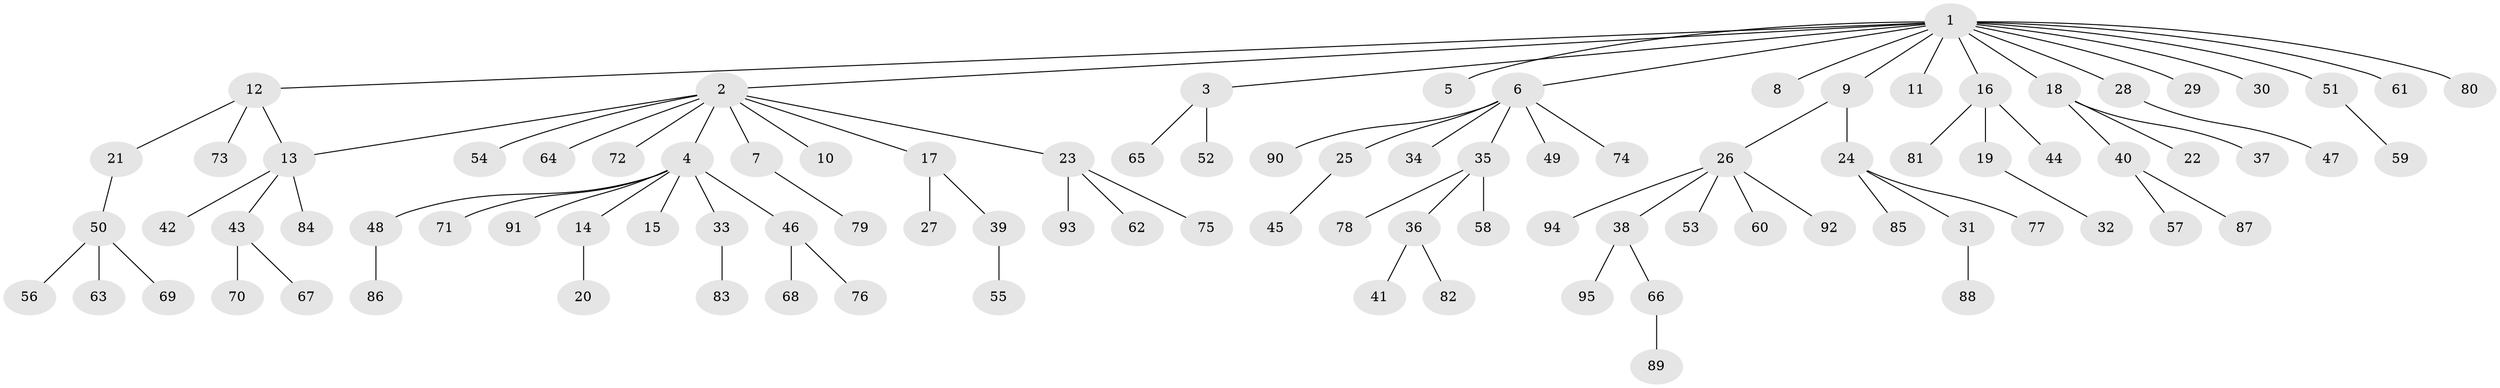 // coarse degree distribution, {15: 0.015151515151515152, 9: 0.015151515151515152, 2: 0.13636363636363635, 7: 0.015151515151515152, 1: 0.6666666666666666, 6: 0.015151515151515152, 5: 0.030303030303030304, 3: 0.07575757575757576, 4: 0.030303030303030304}
// Generated by graph-tools (version 1.1) at 2025/23/03/03/25 07:23:51]
// undirected, 95 vertices, 95 edges
graph export_dot {
graph [start="1"]
  node [color=gray90,style=filled];
  1;
  2;
  3;
  4;
  5;
  6;
  7;
  8;
  9;
  10;
  11;
  12;
  13;
  14;
  15;
  16;
  17;
  18;
  19;
  20;
  21;
  22;
  23;
  24;
  25;
  26;
  27;
  28;
  29;
  30;
  31;
  32;
  33;
  34;
  35;
  36;
  37;
  38;
  39;
  40;
  41;
  42;
  43;
  44;
  45;
  46;
  47;
  48;
  49;
  50;
  51;
  52;
  53;
  54;
  55;
  56;
  57;
  58;
  59;
  60;
  61;
  62;
  63;
  64;
  65;
  66;
  67;
  68;
  69;
  70;
  71;
  72;
  73;
  74;
  75;
  76;
  77;
  78;
  79;
  80;
  81;
  82;
  83;
  84;
  85;
  86;
  87;
  88;
  89;
  90;
  91;
  92;
  93;
  94;
  95;
  1 -- 2;
  1 -- 3;
  1 -- 5;
  1 -- 6;
  1 -- 8;
  1 -- 9;
  1 -- 11;
  1 -- 12;
  1 -- 16;
  1 -- 18;
  1 -- 28;
  1 -- 29;
  1 -- 30;
  1 -- 51;
  1 -- 61;
  1 -- 80;
  2 -- 4;
  2 -- 7;
  2 -- 10;
  2 -- 13;
  2 -- 17;
  2 -- 23;
  2 -- 54;
  2 -- 64;
  2 -- 72;
  3 -- 52;
  3 -- 65;
  4 -- 14;
  4 -- 15;
  4 -- 33;
  4 -- 46;
  4 -- 48;
  4 -- 71;
  4 -- 91;
  6 -- 25;
  6 -- 34;
  6 -- 35;
  6 -- 49;
  6 -- 74;
  6 -- 90;
  7 -- 79;
  9 -- 24;
  9 -- 26;
  12 -- 13;
  12 -- 21;
  12 -- 73;
  13 -- 42;
  13 -- 43;
  13 -- 84;
  14 -- 20;
  16 -- 19;
  16 -- 44;
  16 -- 81;
  17 -- 27;
  17 -- 39;
  18 -- 22;
  18 -- 37;
  18 -- 40;
  19 -- 32;
  21 -- 50;
  23 -- 62;
  23 -- 75;
  23 -- 93;
  24 -- 31;
  24 -- 77;
  24 -- 85;
  25 -- 45;
  26 -- 38;
  26 -- 53;
  26 -- 60;
  26 -- 92;
  26 -- 94;
  28 -- 47;
  31 -- 88;
  33 -- 83;
  35 -- 36;
  35 -- 58;
  35 -- 78;
  36 -- 41;
  36 -- 82;
  38 -- 66;
  38 -- 95;
  39 -- 55;
  40 -- 57;
  40 -- 87;
  43 -- 67;
  43 -- 70;
  46 -- 68;
  46 -- 76;
  48 -- 86;
  50 -- 56;
  50 -- 63;
  50 -- 69;
  51 -- 59;
  66 -- 89;
}
